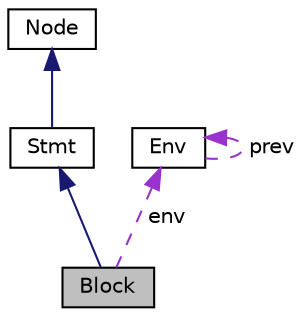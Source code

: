 digraph "Block"
{
  edge [fontname="Helvetica",fontsize="10",labelfontname="Helvetica",labelfontsize="10"];
  node [fontname="Helvetica",fontsize="10",shape=record];
  Node3 [label="Block",height=0.2,width=0.4,color="black", fillcolor="grey75", style="filled", fontcolor="black"];
  Node4 -> Node3 [dir="back",color="midnightblue",fontsize="10",style="solid",fontname="Helvetica"];
  Node4 [label="Stmt",height=0.2,width=0.4,color="black", fillcolor="white", style="filled",URL="$class_stmt.html",tooltip="Stmt类 "];
  Node5 -> Node4 [dir="back",color="midnightblue",fontsize="10",style="solid",fontname="Helvetica"];
  Node5 [label="Node",height=0.2,width=0.4,color="black", fillcolor="white", style="filled",URL="$class_node.html",tooltip="Node类 "];
  Node6 -> Node3 [dir="back",color="darkorchid3",fontsize="10",style="dashed",label=" env" ,fontname="Helvetica"];
  Node6 [label="Env",height=0.2,width=0.4,color="black", fillcolor="white", style="filled",URL="$class_env.html",tooltip="变量环境类 "];
  Node6 -> Node6 [dir="back",color="darkorchid3",fontsize="10",style="dashed",label=" prev" ,fontname="Helvetica"];
}
